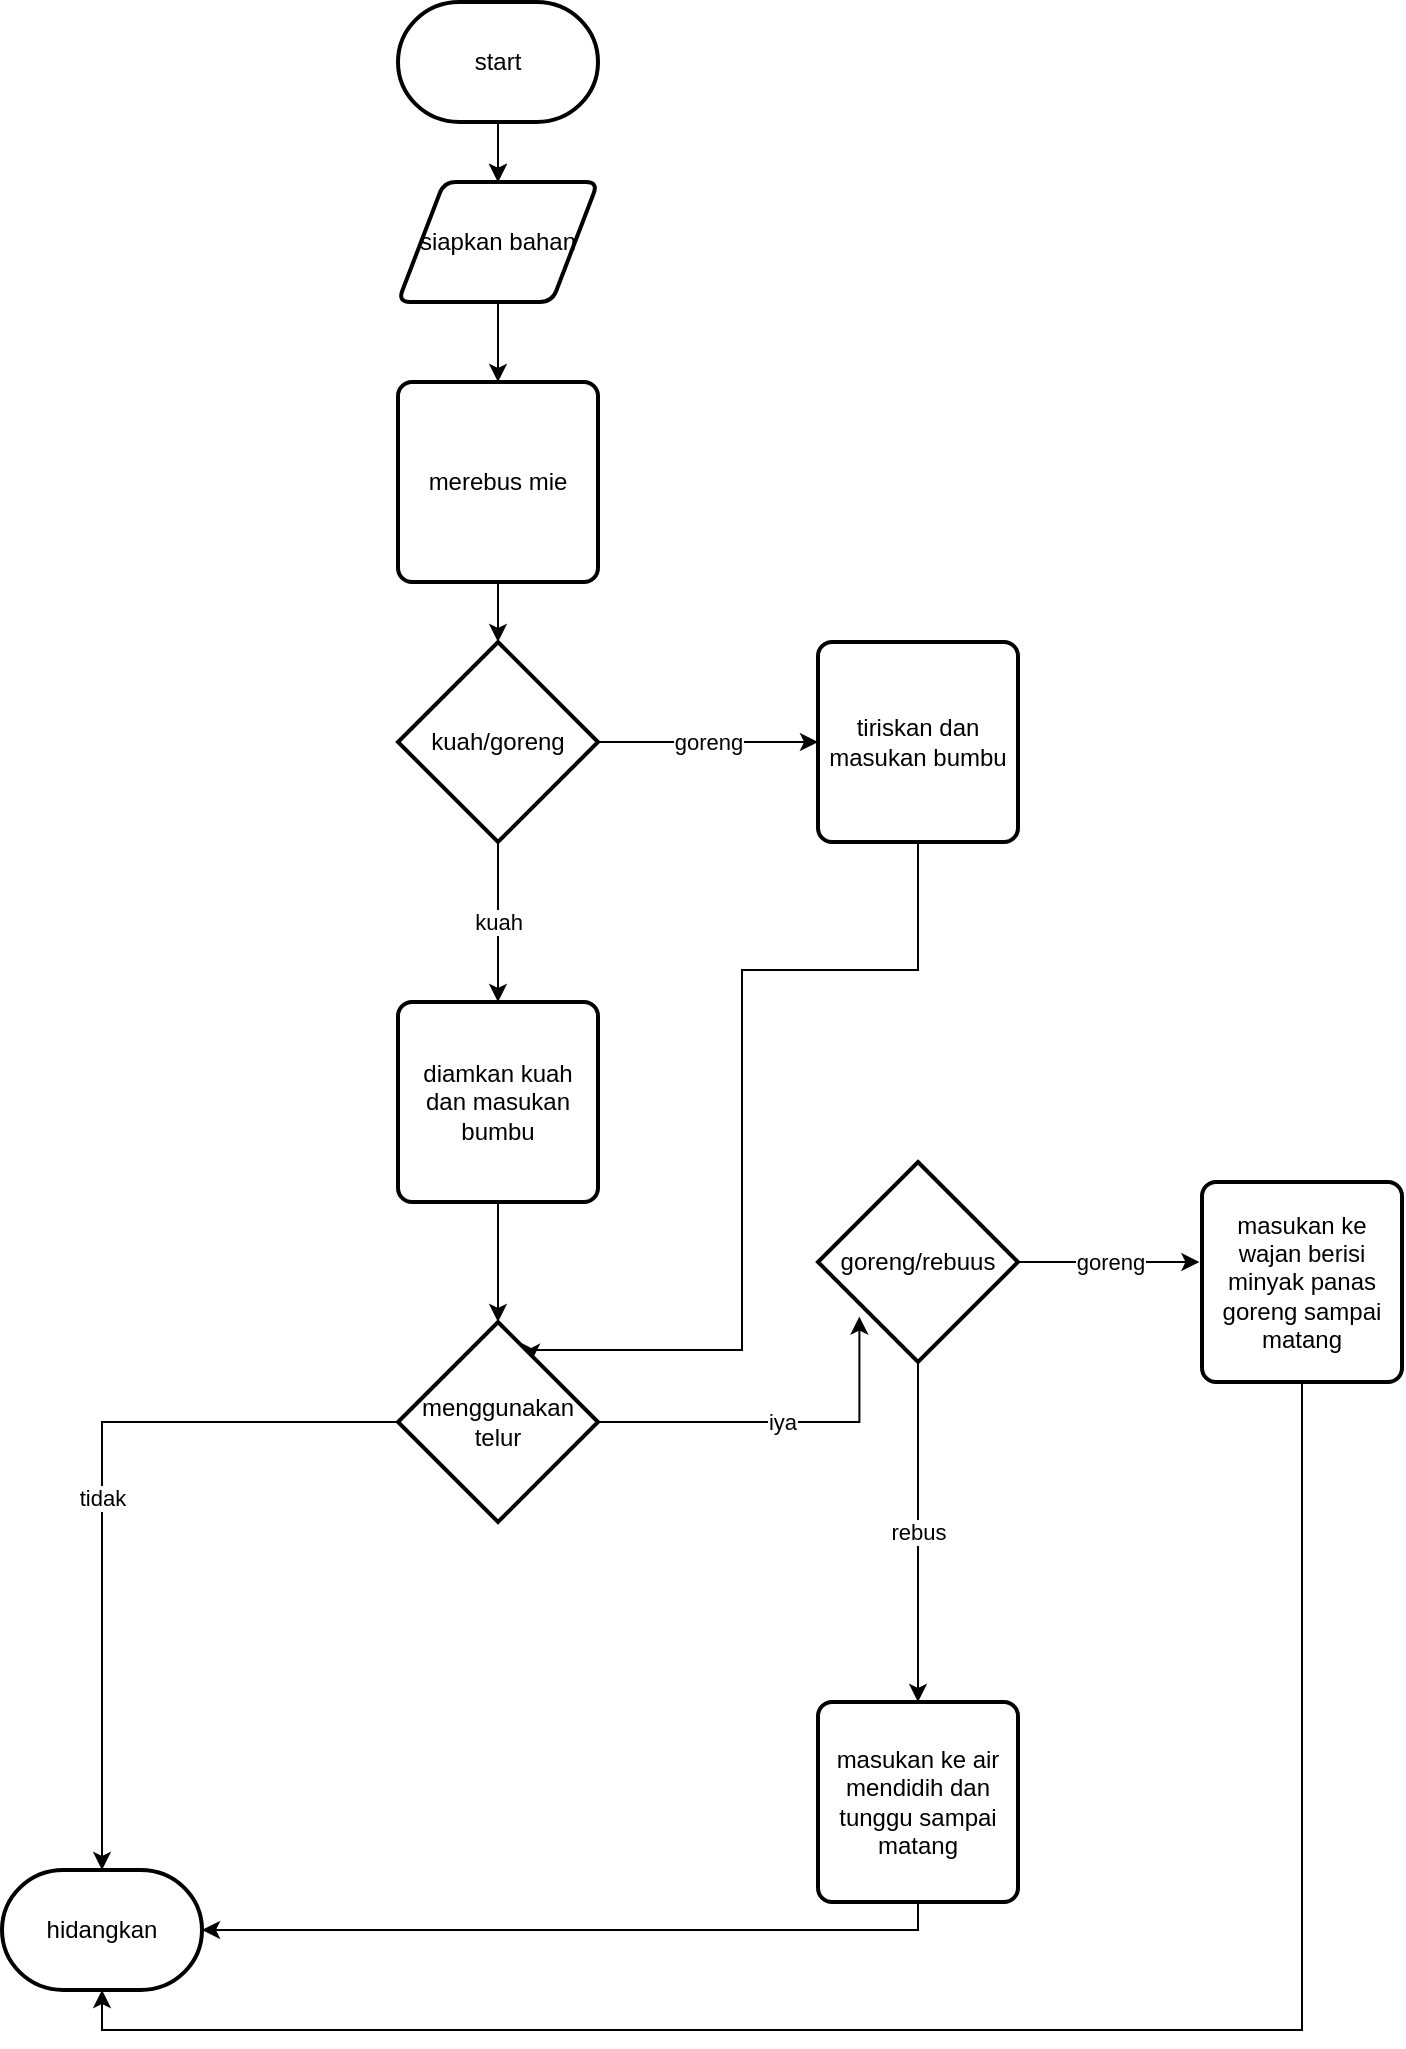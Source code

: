 <mxfile version="22.0.4" type="github">
  <diagram name="Page-1" id="4Jc5DMAC9FhNvla7dnX3">
    <mxGraphModel dx="1134" dy="717" grid="1" gridSize="10" guides="1" tooltips="1" connect="1" arrows="1" fold="1" page="1" pageScale="1" pageWidth="850" pageHeight="1100" math="0" shadow="0">
      <root>
        <mxCell id="0" />
        <mxCell id="1" parent="0" />
        <mxCell id="2jM_4r4sFeUmQ7Vmkelh-4" style="edgeStyle=orthogonalEdgeStyle;rounded=0;orthogonalLoop=1;jettySize=auto;html=1;exitX=0.5;exitY=1;exitDx=0;exitDy=0;exitPerimeter=0;" edge="1" parent="1" source="2jM_4r4sFeUmQ7Vmkelh-2">
          <mxGeometry relative="1" as="geometry">
            <mxPoint x="318" y="136" as="targetPoint" />
          </mxGeometry>
        </mxCell>
        <mxCell id="2jM_4r4sFeUmQ7Vmkelh-8" value="" style="edgeStyle=orthogonalEdgeStyle;rounded=0;orthogonalLoop=1;jettySize=auto;html=1;" edge="1" parent="1" source="2jM_4r4sFeUmQ7Vmkelh-2" target="2jM_4r4sFeUmQ7Vmkelh-7">
          <mxGeometry relative="1" as="geometry">
            <Array as="points">
              <mxPoint x="318" y="136" />
              <mxPoint x="318" y="136" />
            </Array>
          </mxGeometry>
        </mxCell>
        <mxCell id="2jM_4r4sFeUmQ7Vmkelh-2" value="start" style="strokeWidth=2;html=1;shape=mxgraph.flowchart.terminator;whiteSpace=wrap;" vertex="1" parent="1">
          <mxGeometry x="268" y="46" width="100" height="60" as="geometry" />
        </mxCell>
        <mxCell id="2jM_4r4sFeUmQ7Vmkelh-10" style="edgeStyle=orthogonalEdgeStyle;rounded=0;orthogonalLoop=1;jettySize=auto;html=1;exitX=0.5;exitY=1;exitDx=0;exitDy=0;entryX=0.5;entryY=0;entryDx=0;entryDy=0;" edge="1" parent="1" source="2jM_4r4sFeUmQ7Vmkelh-7" target="2jM_4r4sFeUmQ7Vmkelh-9">
          <mxGeometry relative="1" as="geometry" />
        </mxCell>
        <mxCell id="2jM_4r4sFeUmQ7Vmkelh-7" value="siapkan bahan" style="shape=parallelogram;html=1;strokeWidth=2;perimeter=parallelogramPerimeter;whiteSpace=wrap;rounded=1;arcSize=12;size=0.23;" vertex="1" parent="1">
          <mxGeometry x="268" y="136" width="100" height="60" as="geometry" />
        </mxCell>
        <mxCell id="2jM_4r4sFeUmQ7Vmkelh-12" style="edgeStyle=orthogonalEdgeStyle;rounded=0;orthogonalLoop=1;jettySize=auto;html=1;entryX=0.5;entryY=0;entryDx=0;entryDy=0;" edge="1" parent="1" source="2jM_4r4sFeUmQ7Vmkelh-9">
          <mxGeometry relative="1" as="geometry">
            <mxPoint x="318" y="366" as="targetPoint" />
          </mxGeometry>
        </mxCell>
        <mxCell id="2jM_4r4sFeUmQ7Vmkelh-9" value="merebus mie" style="rounded=1;whiteSpace=wrap;html=1;absoluteArcSize=1;arcSize=14;strokeWidth=2;" vertex="1" parent="1">
          <mxGeometry x="268" y="236" width="100" height="100" as="geometry" />
        </mxCell>
        <mxCell id="2jM_4r4sFeUmQ7Vmkelh-16" value="goreng" style="edgeStyle=orthogonalEdgeStyle;rounded=0;orthogonalLoop=1;jettySize=auto;html=1;exitX=1;exitY=0.5;exitDx=0;exitDy=0;exitPerimeter=0;entryX=0;entryY=0.5;entryDx=0;entryDy=0;" edge="1" parent="1" source="2jM_4r4sFeUmQ7Vmkelh-13" target="2jM_4r4sFeUmQ7Vmkelh-19">
          <mxGeometry relative="1" as="geometry">
            <mxPoint x="438" y="556" as="targetPoint" />
          </mxGeometry>
        </mxCell>
        <mxCell id="2jM_4r4sFeUmQ7Vmkelh-17" value="kuah" style="edgeStyle=orthogonalEdgeStyle;rounded=0;orthogonalLoop=1;jettySize=auto;html=1;exitX=0.5;exitY=1;exitDx=0;exitDy=0;exitPerimeter=0;entryX=0.5;entryY=0;entryDx=0;entryDy=0;" edge="1" parent="1" source="2jM_4r4sFeUmQ7Vmkelh-13" target="2jM_4r4sFeUmQ7Vmkelh-21">
          <mxGeometry relative="1" as="geometry">
            <mxPoint x="318" y="676" as="targetPoint" />
          </mxGeometry>
        </mxCell>
        <mxCell id="2jM_4r4sFeUmQ7Vmkelh-13" value="kuah/goreng" style="strokeWidth=2;html=1;shape=mxgraph.flowchart.decision;whiteSpace=wrap;" vertex="1" parent="1">
          <mxGeometry x="268" y="366" width="100" height="100" as="geometry" />
        </mxCell>
        <mxCell id="2jM_4r4sFeUmQ7Vmkelh-53" style="edgeStyle=orthogonalEdgeStyle;rounded=0;orthogonalLoop=1;jettySize=auto;html=1;entryX=0.666;entryY=0.199;entryDx=0;entryDy=0;entryPerimeter=0;" edge="1" parent="1" source="2jM_4r4sFeUmQ7Vmkelh-19" target="2jM_4r4sFeUmQ7Vmkelh-26">
          <mxGeometry relative="1" as="geometry">
            <mxPoint x="330" y="690" as="targetPoint" />
            <Array as="points">
              <mxPoint x="528" y="530" />
              <mxPoint x="440" y="530" />
              <mxPoint x="440" y="720" />
              <mxPoint x="335" y="720" />
            </Array>
          </mxGeometry>
        </mxCell>
        <mxCell id="2jM_4r4sFeUmQ7Vmkelh-19" value="tiriskan dan masukan bumbu" style="rounded=1;whiteSpace=wrap;html=1;absoluteArcSize=1;arcSize=14;strokeWidth=2;" vertex="1" parent="1">
          <mxGeometry x="478" y="366" width="100" height="100" as="geometry" />
        </mxCell>
        <mxCell id="2jM_4r4sFeUmQ7Vmkelh-21" value="diamkan kuah dan masukan bumbu" style="rounded=1;whiteSpace=wrap;html=1;absoluteArcSize=1;arcSize=14;strokeWidth=2;" vertex="1" parent="1">
          <mxGeometry x="268" y="546" width="100" height="100" as="geometry" />
        </mxCell>
        <mxCell id="2jM_4r4sFeUmQ7Vmkelh-43" value="iya" style="edgeStyle=orthogonalEdgeStyle;rounded=0;orthogonalLoop=1;jettySize=auto;html=1;exitX=1;exitY=0.5;exitDx=0;exitDy=0;exitPerimeter=0;entryX=0.207;entryY=0.773;entryDx=0;entryDy=0;entryPerimeter=0;" edge="1" parent="1" source="2jM_4r4sFeUmQ7Vmkelh-26" target="2jM_4r4sFeUmQ7Vmkelh-30">
          <mxGeometry relative="1" as="geometry">
            <Array as="points">
              <mxPoint x="499" y="756" />
            </Array>
          </mxGeometry>
        </mxCell>
        <mxCell id="2jM_4r4sFeUmQ7Vmkelh-29" value="hidangkan" style="strokeWidth=2;html=1;shape=mxgraph.flowchart.terminator;whiteSpace=wrap;" vertex="1" parent="1">
          <mxGeometry x="70" y="980" width="100" height="60" as="geometry" />
        </mxCell>
        <mxCell id="2jM_4r4sFeUmQ7Vmkelh-45" value="rebus" style="edgeStyle=orthogonalEdgeStyle;rounded=0;orthogonalLoop=1;jettySize=auto;html=1;entryX=0.5;entryY=0;entryDx=0;entryDy=0;" edge="1" parent="1" source="2jM_4r4sFeUmQ7Vmkelh-30" target="2jM_4r4sFeUmQ7Vmkelh-41">
          <mxGeometry relative="1" as="geometry" />
        </mxCell>
        <mxCell id="2jM_4r4sFeUmQ7Vmkelh-30" value="goreng/rebuus" style="strokeWidth=2;html=1;shape=mxgraph.flowchart.decision;whiteSpace=wrap;" vertex="1" parent="1">
          <mxGeometry x="478" y="626" width="100" height="100" as="geometry" />
        </mxCell>
        <mxCell id="2jM_4r4sFeUmQ7Vmkelh-38" value="masukan ke wajan berisi minyak panas goreng sampai matang" style="rounded=1;whiteSpace=wrap;html=1;absoluteArcSize=1;arcSize=14;strokeWidth=2;" vertex="1" parent="1">
          <mxGeometry x="670" y="636" width="100" height="100" as="geometry" />
        </mxCell>
        <mxCell id="2jM_4r4sFeUmQ7Vmkelh-41" value="masukan ke air mendidih dan tunggu sampai matang" style="rounded=1;whiteSpace=wrap;html=1;absoluteArcSize=1;arcSize=14;strokeWidth=2;" vertex="1" parent="1">
          <mxGeometry x="478" y="896" width="100" height="100" as="geometry" />
        </mxCell>
        <mxCell id="2jM_4r4sFeUmQ7Vmkelh-42" value="goreng" style="edgeStyle=orthogonalEdgeStyle;rounded=0;orthogonalLoop=1;jettySize=auto;html=1;entryX=-0.013;entryY=0.4;entryDx=0;entryDy=0;entryPerimeter=0;" edge="1" parent="1" source="2jM_4r4sFeUmQ7Vmkelh-30" target="2jM_4r4sFeUmQ7Vmkelh-38">
          <mxGeometry relative="1" as="geometry" />
        </mxCell>
        <mxCell id="2jM_4r4sFeUmQ7Vmkelh-46" style="edgeStyle=orthogonalEdgeStyle;rounded=0;orthogonalLoop=1;jettySize=auto;html=1;" edge="1" parent="1" source="2jM_4r4sFeUmQ7Vmkelh-38" target="2jM_4r4sFeUmQ7Vmkelh-29">
          <mxGeometry relative="1" as="geometry">
            <Array as="points">
              <mxPoint x="720" y="1060" />
              <mxPoint x="120" y="1060" />
            </Array>
          </mxGeometry>
        </mxCell>
        <mxCell id="2jM_4r4sFeUmQ7Vmkelh-47" value="" style="edgeStyle=orthogonalEdgeStyle;rounded=0;orthogonalLoop=1;jettySize=auto;html=1;entryX=0.5;entryY=0;entryDx=0;entryDy=0;entryPerimeter=0;" edge="1" parent="1" source="2jM_4r4sFeUmQ7Vmkelh-21" target="2jM_4r4sFeUmQ7Vmkelh-26">
          <mxGeometry relative="1" as="geometry">
            <mxPoint x="318" y="646" as="sourcePoint" />
            <mxPoint x="318" y="836" as="targetPoint" />
          </mxGeometry>
        </mxCell>
        <mxCell id="2jM_4r4sFeUmQ7Vmkelh-26" value="menggunakan telur" style="strokeWidth=2;html=1;shape=mxgraph.flowchart.decision;whiteSpace=wrap;" vertex="1" parent="1">
          <mxGeometry x="268" y="706" width="100" height="100" as="geometry" />
        </mxCell>
        <mxCell id="2jM_4r4sFeUmQ7Vmkelh-49" value="tidak" style="edgeStyle=orthogonalEdgeStyle;rounded=0;orthogonalLoop=1;jettySize=auto;html=1;entryX=0.5;entryY=0;entryDx=0;entryDy=0;entryPerimeter=0;" edge="1" parent="1" source="2jM_4r4sFeUmQ7Vmkelh-26" target="2jM_4r4sFeUmQ7Vmkelh-29">
          <mxGeometry relative="1" as="geometry">
            <Array as="points">
              <mxPoint x="120" y="756" />
            </Array>
          </mxGeometry>
        </mxCell>
        <mxCell id="2jM_4r4sFeUmQ7Vmkelh-57" style="edgeStyle=orthogonalEdgeStyle;rounded=0;orthogonalLoop=1;jettySize=auto;html=1;exitX=0.5;exitY=1;exitDx=0;exitDy=0;entryX=1;entryY=0.5;entryDx=0;entryDy=0;entryPerimeter=0;" edge="1" parent="1" source="2jM_4r4sFeUmQ7Vmkelh-41" target="2jM_4r4sFeUmQ7Vmkelh-29">
          <mxGeometry relative="1" as="geometry">
            <Array as="points">
              <mxPoint x="528" y="1010" />
            </Array>
          </mxGeometry>
        </mxCell>
      </root>
    </mxGraphModel>
  </diagram>
</mxfile>

